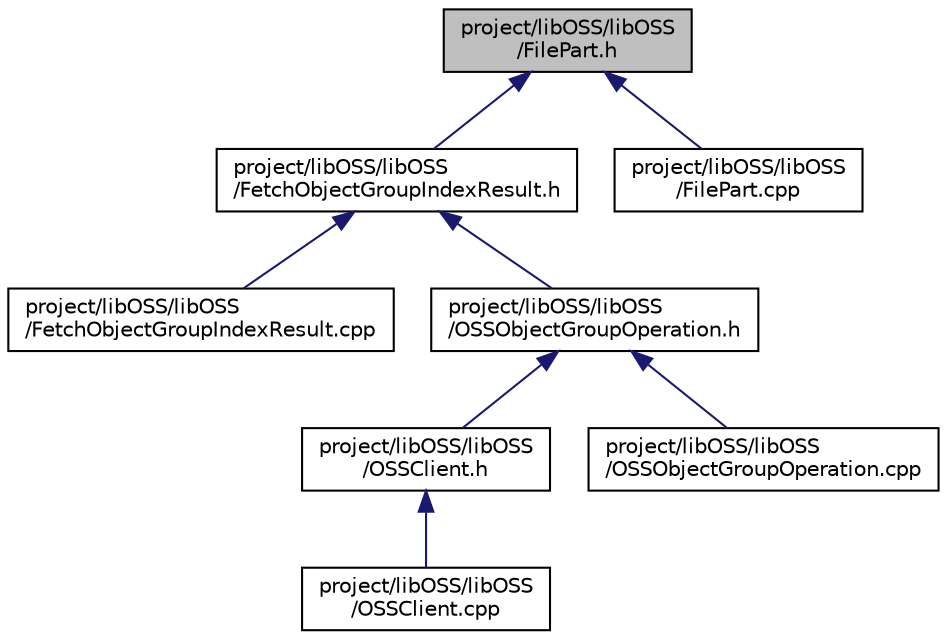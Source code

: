 digraph "project/libOSS/libOSS/FilePart.h"
{
  edge [fontname="Helvetica",fontsize="10",labelfontname="Helvetica",labelfontsize="10"];
  node [fontname="Helvetica",fontsize="10",shape=record];
  Node1 [label="project/libOSS/libOSS\l/FilePart.h",height=0.2,width=0.4,color="black", fillcolor="grey75", style="filled" fontcolor="black"];
  Node1 -> Node2 [dir="back",color="midnightblue",fontsize="10",style="solid",fontname="Helvetica"];
  Node2 [label="project/libOSS/libOSS\l/FetchObjectGroupIndexResult.h",height=0.2,width=0.4,color="black", fillcolor="white", style="filled",URL="$_fetch_object_group_index_result_8h.html"];
  Node2 -> Node3 [dir="back",color="midnightblue",fontsize="10",style="solid",fontname="Helvetica"];
  Node3 [label="project/libOSS/libOSS\l/FetchObjectGroupIndexResult.cpp",height=0.2,width=0.4,color="black", fillcolor="white", style="filled",URL="$_fetch_object_group_index_result_8cpp.html"];
  Node2 -> Node4 [dir="back",color="midnightblue",fontsize="10",style="solid",fontname="Helvetica"];
  Node4 [label="project/libOSS/libOSS\l/OSSObjectGroupOperation.h",height=0.2,width=0.4,color="black", fillcolor="white", style="filled",URL="$_o_s_s_object_group_operation_8h.html"];
  Node4 -> Node5 [dir="back",color="midnightblue",fontsize="10",style="solid",fontname="Helvetica"];
  Node5 [label="project/libOSS/libOSS\l/OSSClient.h",height=0.2,width=0.4,color="black", fillcolor="white", style="filled",URL="$_o_s_s_client_8h.html"];
  Node5 -> Node6 [dir="back",color="midnightblue",fontsize="10",style="solid",fontname="Helvetica"];
  Node6 [label="project/libOSS/libOSS\l/OSSClient.cpp",height=0.2,width=0.4,color="black", fillcolor="white", style="filled",URL="$_o_s_s_client_8cpp.html"];
  Node4 -> Node7 [dir="back",color="midnightblue",fontsize="10",style="solid",fontname="Helvetica"];
  Node7 [label="project/libOSS/libOSS\l/OSSObjectGroupOperation.cpp",height=0.2,width=0.4,color="black", fillcolor="white", style="filled",URL="$_o_s_s_object_group_operation_8cpp.html"];
  Node1 -> Node8 [dir="back",color="midnightblue",fontsize="10",style="solid",fontname="Helvetica"];
  Node8 [label="project/libOSS/libOSS\l/FilePart.cpp",height=0.2,width=0.4,color="black", fillcolor="white", style="filled",URL="$_file_part_8cpp.html"];
}
